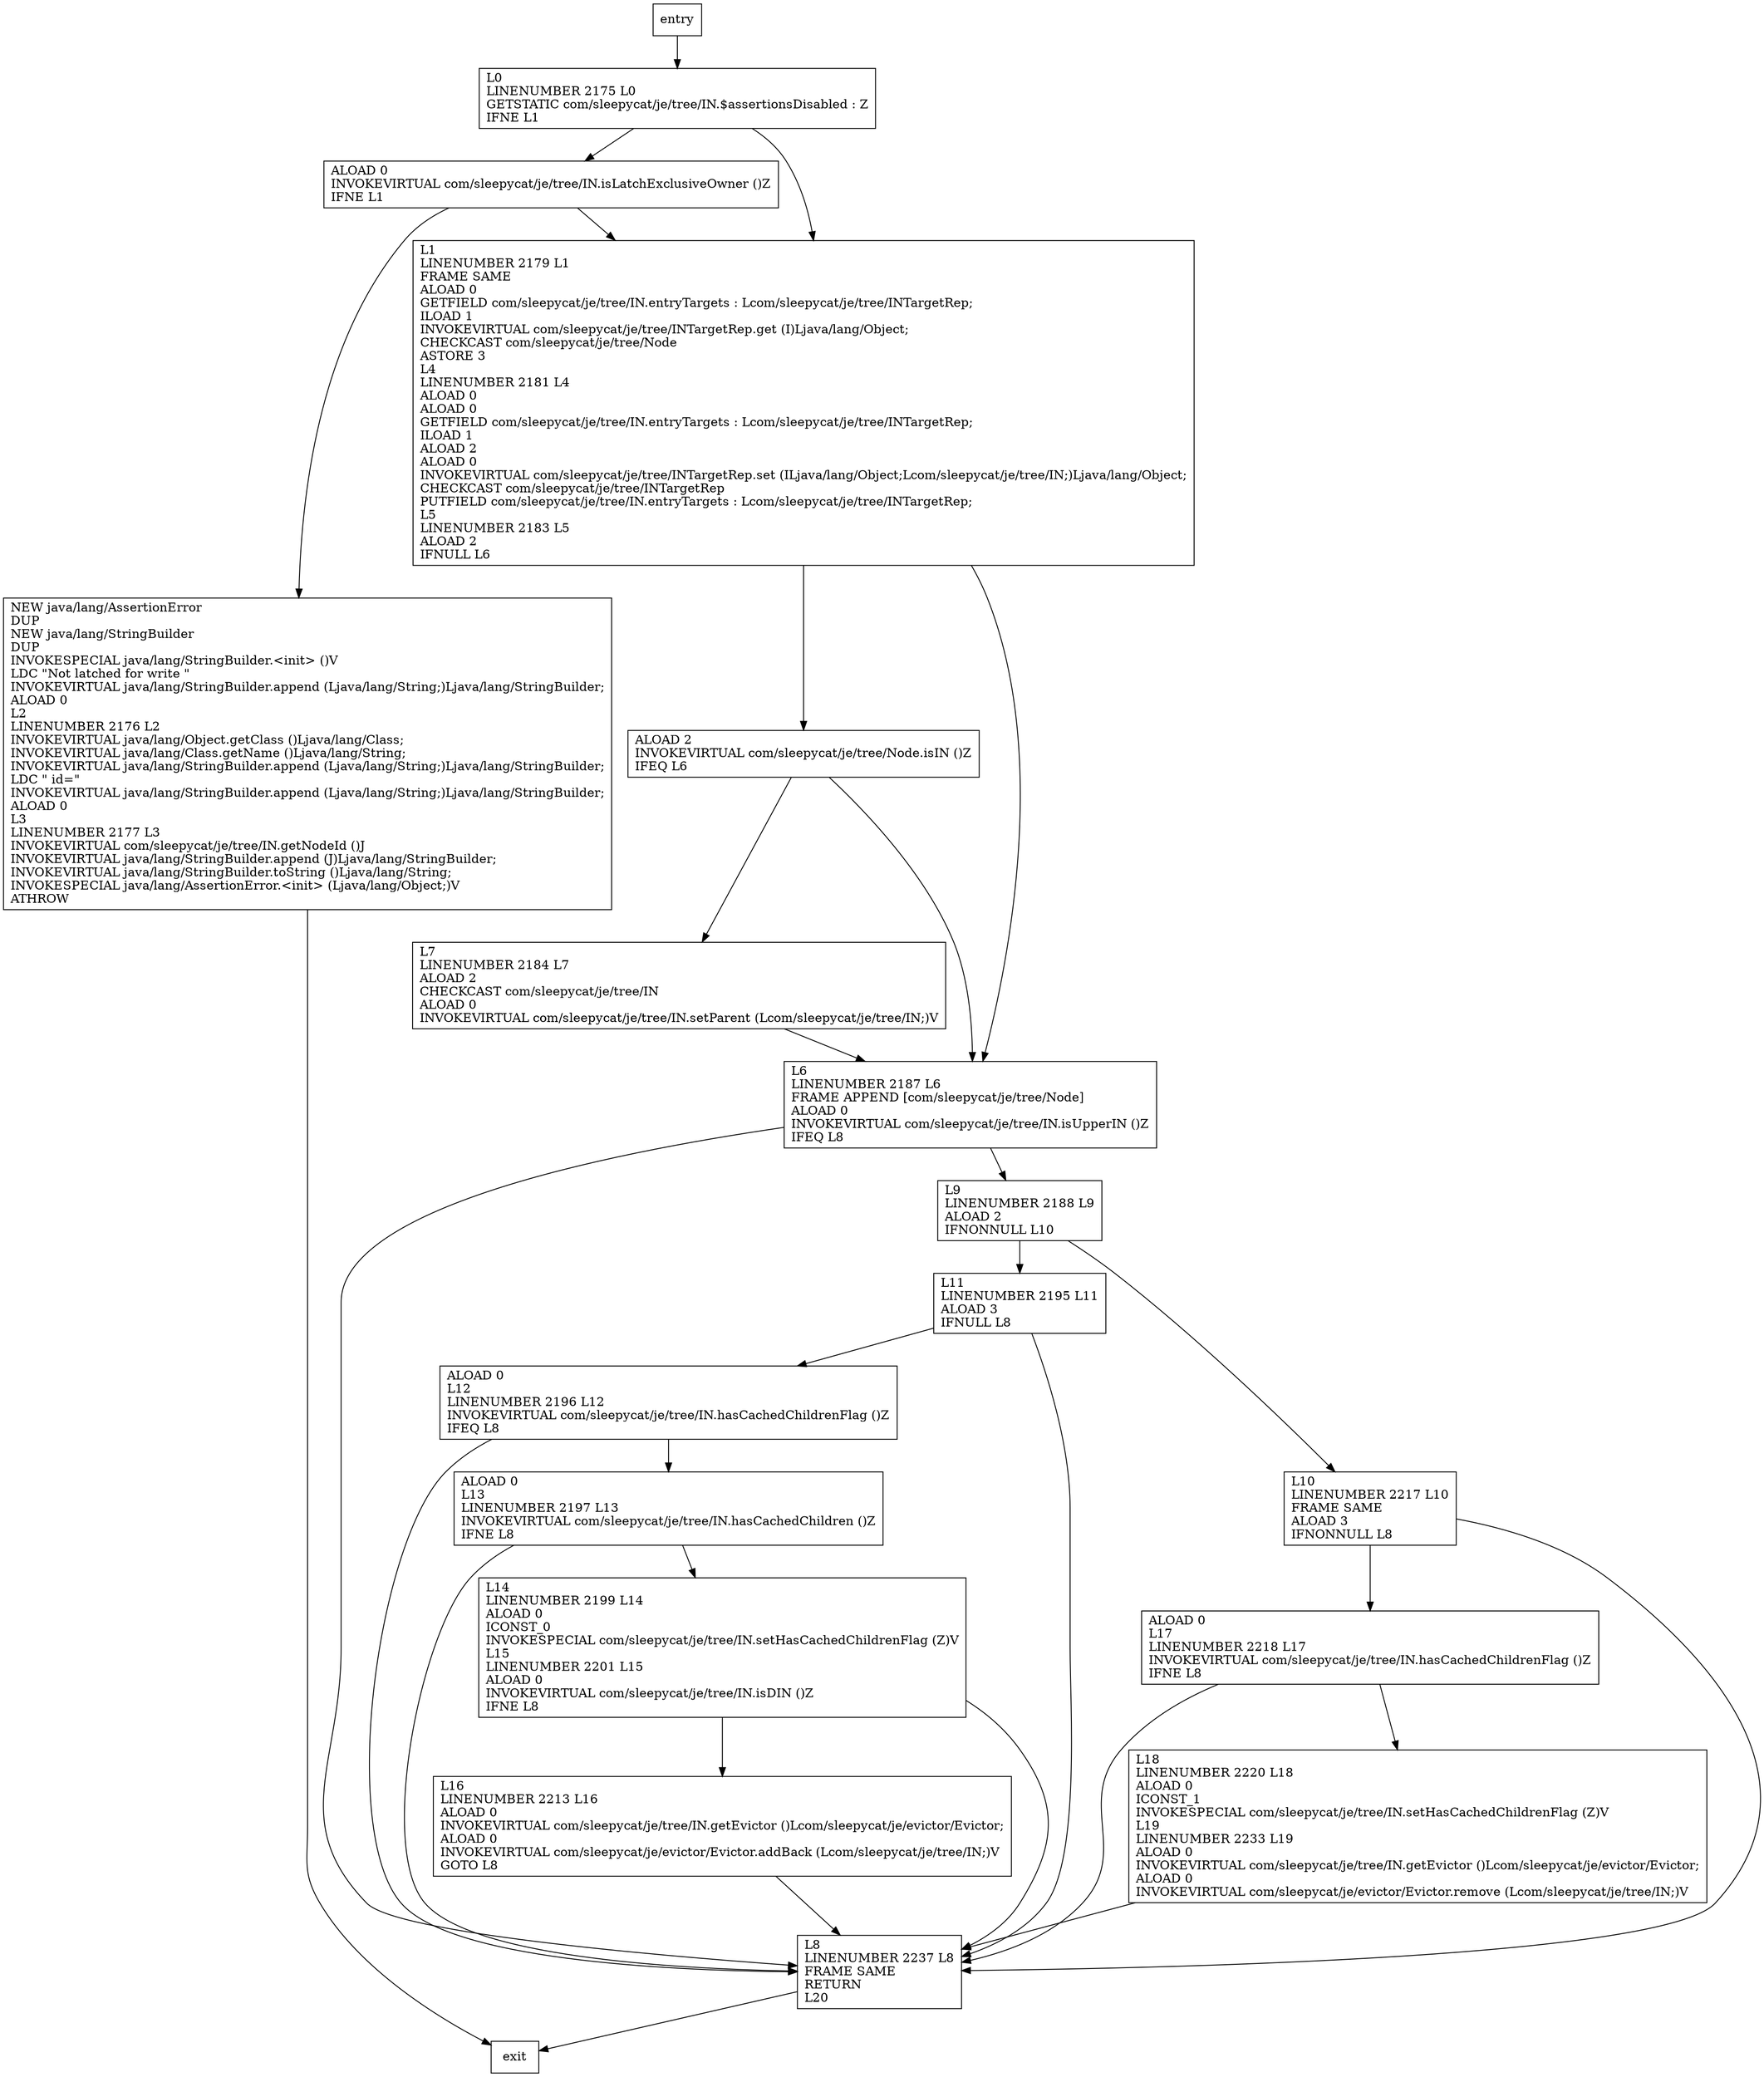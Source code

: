 digraph setTarget {
node [shape=record];
2058102333 [label="L16\lLINENUMBER 2213 L16\lALOAD 0\lINVOKEVIRTUAL com/sleepycat/je/tree/IN.getEvictor ()Lcom/sleepycat/je/evictor/Evictor;\lALOAD 0\lINVOKEVIRTUAL com/sleepycat/je/evictor/Evictor.addBack (Lcom/sleepycat/je/tree/IN;)V\lGOTO L8\l"];
22723844 [label="L7\lLINENUMBER 2184 L7\lALOAD 2\lCHECKCAST com/sleepycat/je/tree/IN\lALOAD 0\lINVOKEVIRTUAL com/sleepycat/je/tree/IN.setParent (Lcom/sleepycat/je/tree/IN;)V\l"];
1757957629 [label="L0\lLINENUMBER 2175 L0\lGETSTATIC com/sleepycat/je/tree/IN.$assertionsDisabled : Z\lIFNE L1\l"];
1729914982 [label="ALOAD 0\lINVOKEVIRTUAL com/sleepycat/je/tree/IN.isLatchExclusiveOwner ()Z\lIFNE L1\l"];
1517514227 [label="NEW java/lang/AssertionError\lDUP\lNEW java/lang/StringBuilder\lDUP\lINVOKESPECIAL java/lang/StringBuilder.\<init\> ()V\lLDC \"Not latched for write \"\lINVOKEVIRTUAL java/lang/StringBuilder.append (Ljava/lang/String;)Ljava/lang/StringBuilder;\lALOAD 0\lL2\lLINENUMBER 2176 L2\lINVOKEVIRTUAL java/lang/Object.getClass ()Ljava/lang/Class;\lINVOKEVIRTUAL java/lang/Class.getName ()Ljava/lang/String;\lINVOKEVIRTUAL java/lang/StringBuilder.append (Ljava/lang/String;)Ljava/lang/StringBuilder;\lLDC \" id=\"\lINVOKEVIRTUAL java/lang/StringBuilder.append (Ljava/lang/String;)Ljava/lang/StringBuilder;\lALOAD 0\lL3\lLINENUMBER 2177 L3\lINVOKEVIRTUAL com/sleepycat/je/tree/IN.getNodeId ()J\lINVOKEVIRTUAL java/lang/StringBuilder.append (J)Ljava/lang/StringBuilder;\lINVOKEVIRTUAL java/lang/StringBuilder.toString ()Ljava/lang/String;\lINVOKESPECIAL java/lang/AssertionError.\<init\> (Ljava/lang/Object;)V\lATHROW\l"];
1948609988 [label="ALOAD 2\lINVOKEVIRTUAL com/sleepycat/je/tree/Node.isIN ()Z\lIFEQ L6\l"];
846415938 [label="ALOAD 0\lL12\lLINENUMBER 2196 L12\lINVOKEVIRTUAL com/sleepycat/je/tree/IN.hasCachedChildrenFlag ()Z\lIFEQ L8\l"];
474597218 [label="L11\lLINENUMBER 2195 L11\lALOAD 3\lIFNULL L8\l"];
1379221618 [label="ALOAD 0\lL17\lLINENUMBER 2218 L17\lINVOKEVIRTUAL com/sleepycat/je/tree/IN.hasCachedChildrenFlag ()Z\lIFNE L8\l"];
53396608 [label="L1\lLINENUMBER 2179 L1\lFRAME SAME\lALOAD 0\lGETFIELD com/sleepycat/je/tree/IN.entryTargets : Lcom/sleepycat/je/tree/INTargetRep;\lILOAD 1\lINVOKEVIRTUAL com/sleepycat/je/tree/INTargetRep.get (I)Ljava/lang/Object;\lCHECKCAST com/sleepycat/je/tree/Node\lASTORE 3\lL4\lLINENUMBER 2181 L4\lALOAD 0\lALOAD 0\lGETFIELD com/sleepycat/je/tree/IN.entryTargets : Lcom/sleepycat/je/tree/INTargetRep;\lILOAD 1\lALOAD 2\lALOAD 0\lINVOKEVIRTUAL com/sleepycat/je/tree/INTargetRep.set (ILjava/lang/Object;Lcom/sleepycat/je/tree/IN;)Ljava/lang/Object;\lCHECKCAST com/sleepycat/je/tree/INTargetRep\lPUTFIELD com/sleepycat/je/tree/IN.entryTargets : Lcom/sleepycat/je/tree/INTargetRep;\lL5\lLINENUMBER 2183 L5\lALOAD 2\lIFNULL L6\l"];
1082606633 [label="L8\lLINENUMBER 2237 L8\lFRAME SAME\lRETURN\lL20\l"];
1138612624 [label="L9\lLINENUMBER 2188 L9\lALOAD 2\lIFNONNULL L10\l"];
892014047 [label="L18\lLINENUMBER 2220 L18\lALOAD 0\lICONST_1\lINVOKESPECIAL com/sleepycat/je/tree/IN.setHasCachedChildrenFlag (Z)V\lL19\lLINENUMBER 2233 L19\lALOAD 0\lINVOKEVIRTUAL com/sleepycat/je/tree/IN.getEvictor ()Lcom/sleepycat/je/evictor/Evictor;\lALOAD 0\lINVOKEVIRTUAL com/sleepycat/je/evictor/Evictor.remove (Lcom/sleepycat/je/tree/IN;)V\l"];
1895720165 [label="L6\lLINENUMBER 2187 L6\lFRAME APPEND [com/sleepycat/je/tree/Node]\lALOAD 0\lINVOKEVIRTUAL com/sleepycat/je/tree/IN.isUpperIN ()Z\lIFEQ L8\l"];
1219488626 [label="L10\lLINENUMBER 2217 L10\lFRAME SAME\lALOAD 3\lIFNONNULL L8\l"];
1299161241 [label="L14\lLINENUMBER 2199 L14\lALOAD 0\lICONST_0\lINVOKESPECIAL com/sleepycat/je/tree/IN.setHasCachedChildrenFlag (Z)V\lL15\lLINENUMBER 2201 L15\lALOAD 0\lINVOKEVIRTUAL com/sleepycat/je/tree/IN.isDIN ()Z\lIFNE L8\l"];
525272773 [label="ALOAD 0\lL13\lLINENUMBER 2197 L13\lINVOKEVIRTUAL com/sleepycat/je/tree/IN.hasCachedChildren ()Z\lIFNE L8\l"];
entry;
exit;
2058102333 -> 1082606633
22723844 -> 1895720165
1757957629 -> 53396608
1757957629 -> 1729914982
1729914982 -> 53396608
1729914982 -> 1517514227
1517514227 -> exit
1948609988 -> 22723844
1948609988 -> 1895720165
846415938 -> 1082606633
846415938 -> 525272773
474597218 -> 1082606633
474597218 -> 846415938
1379221618 -> 1082606633
1379221618 -> 892014047
entry -> 1757957629
53396608 -> 1895720165
53396608 -> 1948609988
1082606633 -> exit
1138612624 -> 1219488626
1138612624 -> 474597218
892014047 -> 1082606633
1895720165 -> 1082606633
1895720165 -> 1138612624
1219488626 -> 1082606633
1219488626 -> 1379221618
1299161241 -> 2058102333
1299161241 -> 1082606633
525272773 -> 1082606633
525272773 -> 1299161241
}
